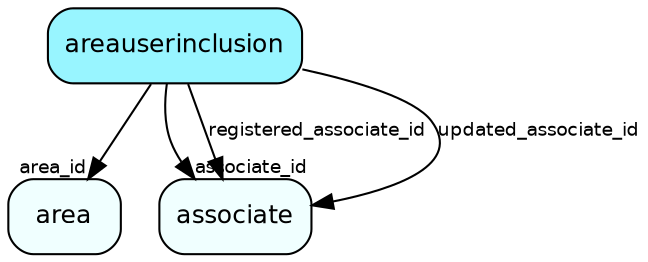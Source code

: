 digraph areauserinclusion  {
node [shape = box style="rounded, filled" fontname = "Helvetica" fontsize = "12" ]
edge [fontname = "Helvetica" fontsize = "9"]

areauserinclusion[fillcolor = "cadetblue1"]
area[fillcolor = "azure1"]
associate[fillcolor = "azure1"]
areauserinclusion -> area [headlabel = "area_id"]
areauserinclusion -> associate [headlabel = "associate_id"]
areauserinclusion -> associate [label = "registered_associate_id"]
areauserinclusion -> associate [label = "updated_associate_id"]
}
